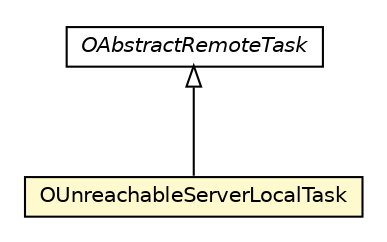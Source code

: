#!/usr/local/bin/dot
#
# Class diagram 
# Generated by UMLGraph version R5_6-24-gf6e263 (http://www.umlgraph.org/)
#

digraph G {
	edge [fontname="Helvetica",fontsize=10,labelfontname="Helvetica",labelfontsize=10];
	node [fontname="Helvetica",fontsize=10,shape=plaintext];
	nodesep=0.25;
	ranksep=0.5;
	// com.orientechnologies.orient.server.distributed.task.OAbstractRemoteTask
	c4291521 [label=<<table title="com.orientechnologies.orient.server.distributed.task.OAbstractRemoteTask" border="0" cellborder="1" cellspacing="0" cellpadding="2" port="p" href="../../task/OAbstractRemoteTask.html">
		<tr><td><table border="0" cellspacing="0" cellpadding="1">
<tr><td align="center" balign="center"><font face="Helvetica-Oblique"> OAbstractRemoteTask </font></td></tr>
		</table></td></tr>
		</table>>, URL="../../task/OAbstractRemoteTask.html", fontname="Helvetica", fontcolor="black", fontsize=10.0];
	// com.orientechnologies.orient.server.distributed.impl.task.OUnreachableServerLocalTask
	c4291790 [label=<<table title="com.orientechnologies.orient.server.distributed.impl.task.OUnreachableServerLocalTask" border="0" cellborder="1" cellspacing="0" cellpadding="2" port="p" bgcolor="lemonChiffon" href="./OUnreachableServerLocalTask.html">
		<tr><td><table border="0" cellspacing="0" cellpadding="1">
<tr><td align="center" balign="center"> OUnreachableServerLocalTask </td></tr>
		</table></td></tr>
		</table>>, URL="./OUnreachableServerLocalTask.html", fontname="Helvetica", fontcolor="black", fontsize=10.0];
	//com.orientechnologies.orient.server.distributed.impl.task.OUnreachableServerLocalTask extends com.orientechnologies.orient.server.distributed.task.OAbstractRemoteTask
	c4291521:p -> c4291790:p [dir=back,arrowtail=empty];
}

